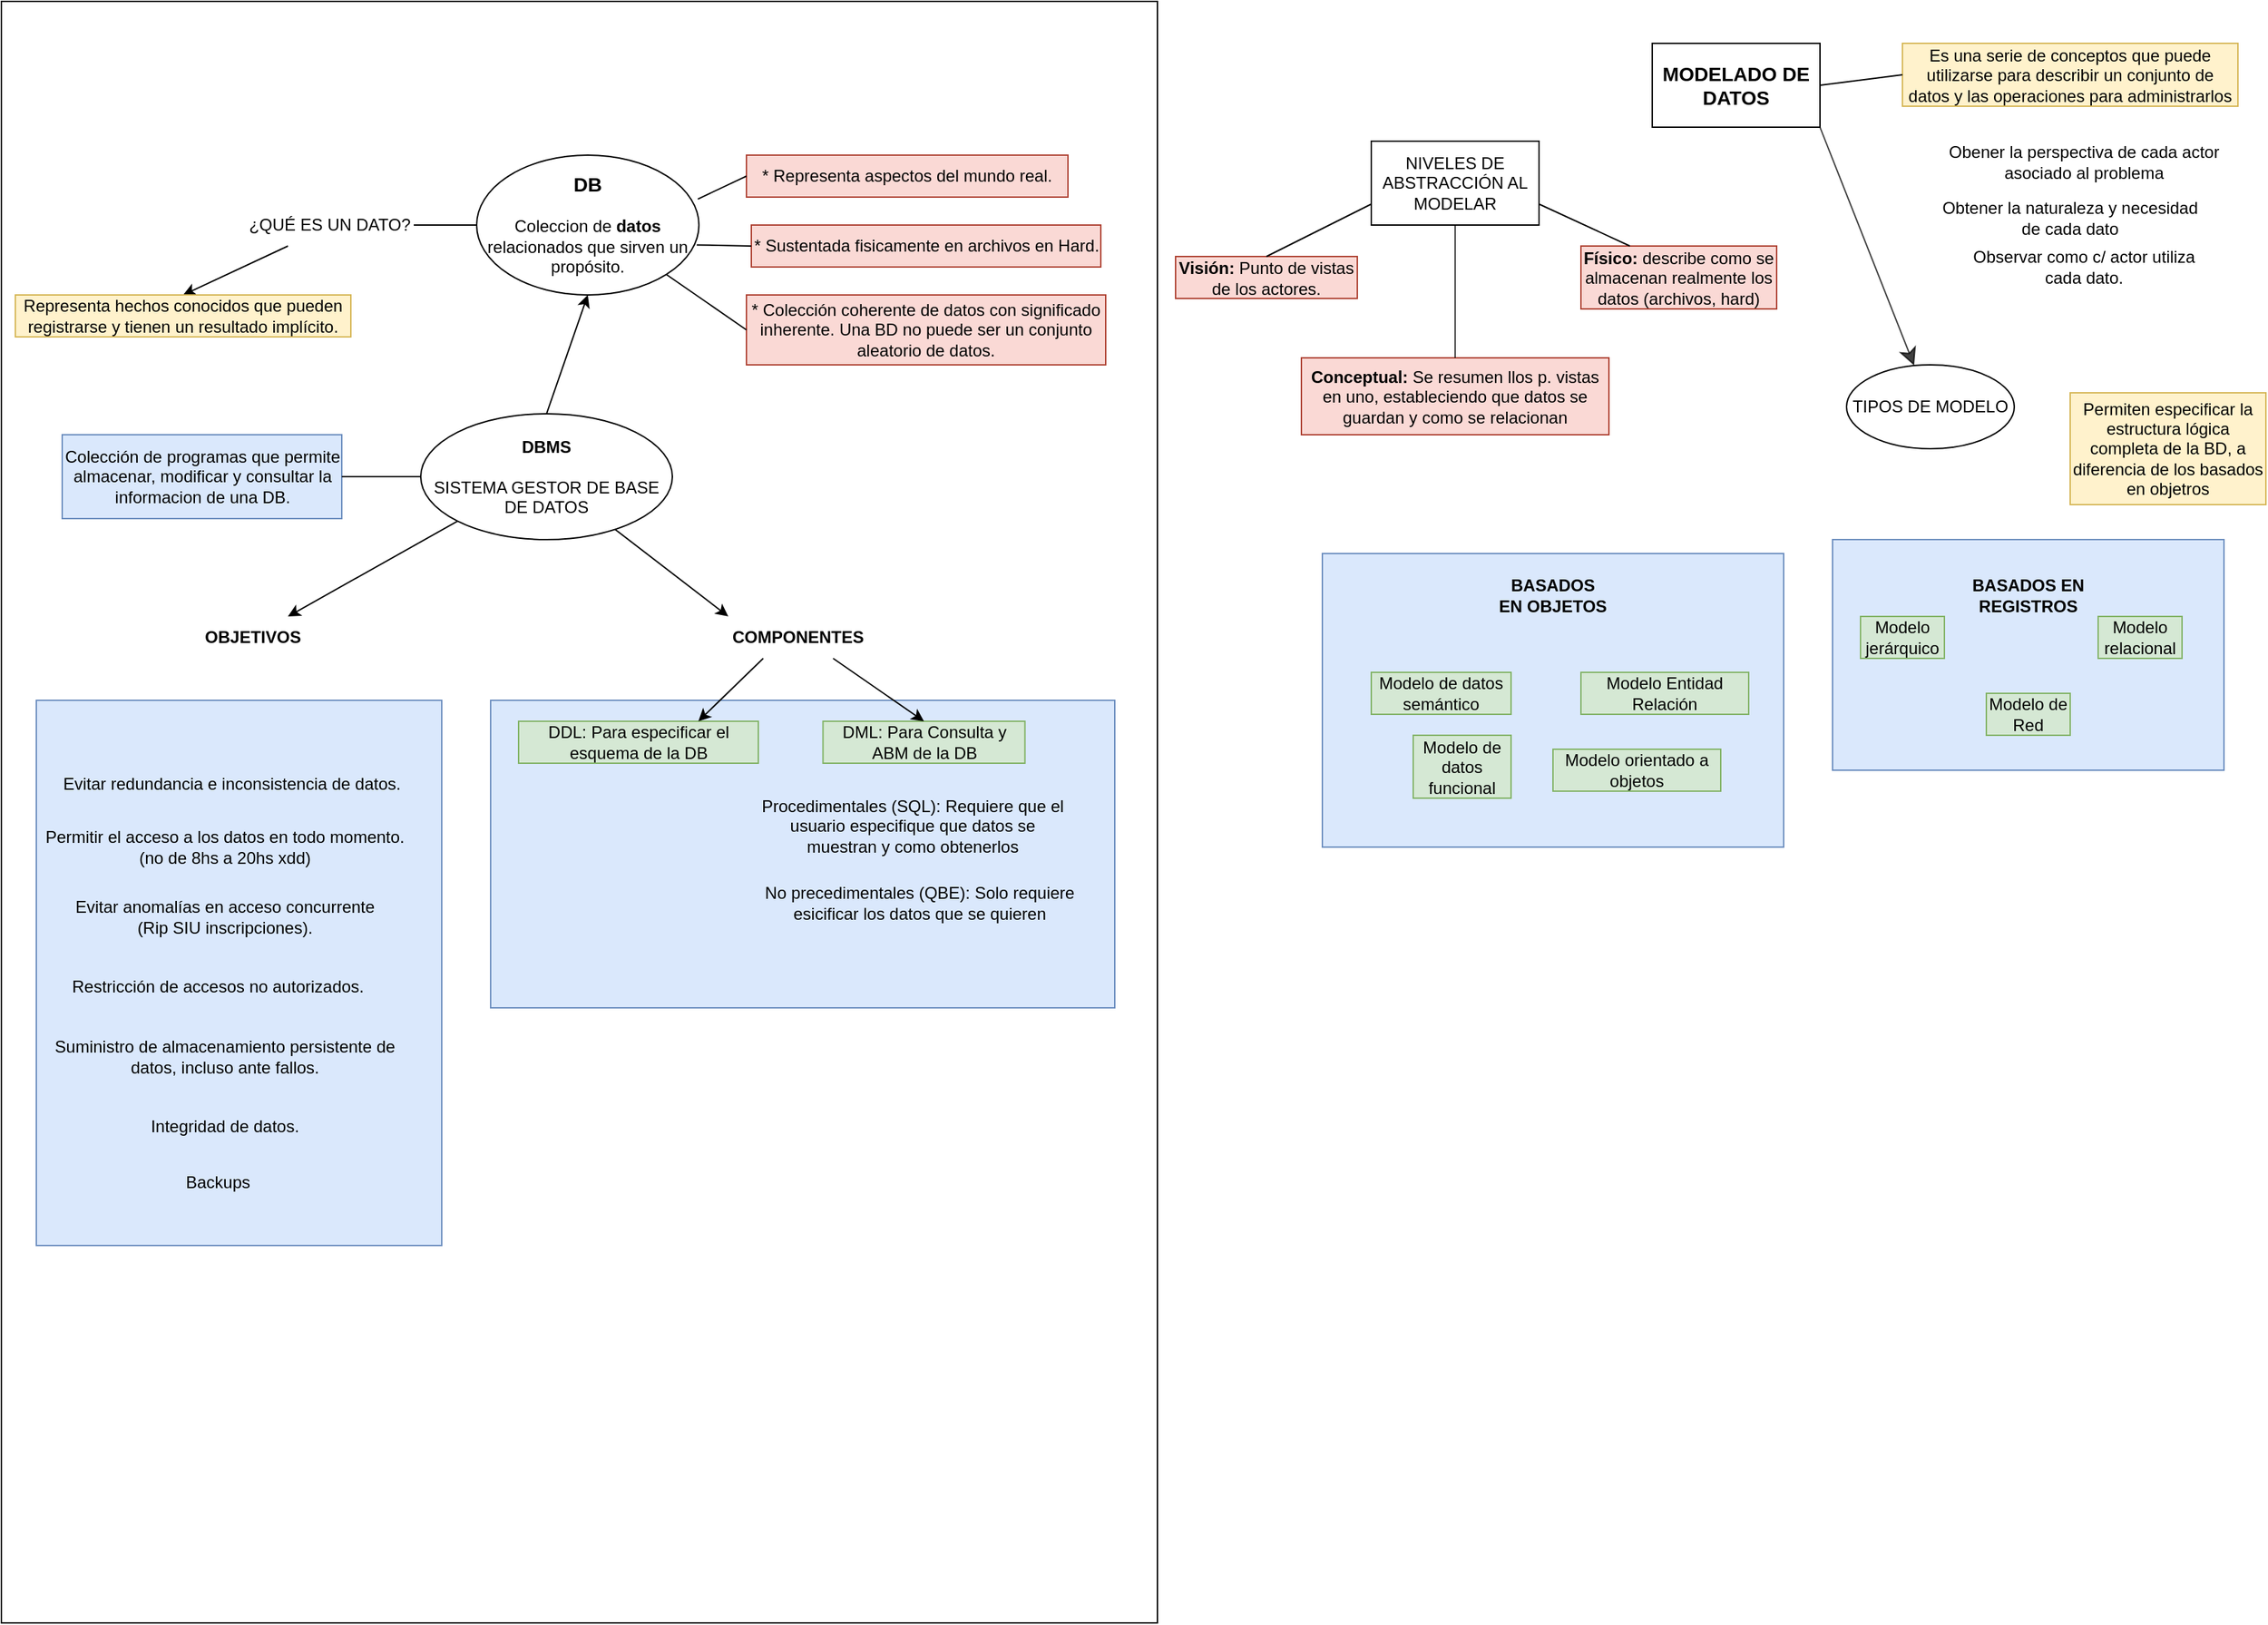 <mxfile version="17.1.2" type="github">
  <diagram id="kyv-Pfv23gA9csW_IkZh" name="Page-1">
    <mxGraphModel dx="2280" dy="804" grid="1" gridSize="10" guides="1" tooltips="1" connect="1" arrows="1" fold="1" page="1" pageScale="1" pageWidth="827" pageHeight="1169" background="#ffffff" math="0" shadow="0">
      <root>
        <mxCell id="0" />
        <mxCell id="1" parent="0" />
        <mxCell id="LoTI6cqvOIeO2nbHAi1N-47" value="" style="rounded=0;whiteSpace=wrap;html=1;fillColor=#dae8fc;strokeColor=#6c8ebf;" vertex="1" parent="1">
          <mxGeometry x="1310" y="385" width="280" height="165" as="geometry" />
        </mxCell>
        <mxCell id="LoTI6cqvOIeO2nbHAi1N-45" value="" style="rounded=0;whiteSpace=wrap;html=1;fillColor=#dae8fc;strokeColor=#6c8ebf;" vertex="1" parent="1">
          <mxGeometry x="945" y="395" width="330" height="210" as="geometry" />
        </mxCell>
        <mxCell id="LoTI6cqvOIeO2nbHAi1N-2" value="" style="rounded=0;whiteSpace=wrap;html=1;" vertex="1" parent="1">
          <mxGeometry width="827" height="1160" as="geometry" />
        </mxCell>
        <mxCell id="LoTI6cqvOIeO2nbHAi1N-4" value="" style="rounded=0;whiteSpace=wrap;html=1;fillColor=#dae8fc;strokeColor=#6c8ebf;" vertex="1" parent="1">
          <mxGeometry x="350" y="500" width="446.5" height="220" as="geometry" />
        </mxCell>
        <mxCell id="82b8sqedpG5tDT-W9cHj-2" value="&lt;h3&gt;&lt;b&gt;DB&lt;/b&gt;&lt;/h3&gt;Coleccion de &lt;b&gt;datos &lt;/b&gt;relacionados que sirven un propósito.&lt;br&gt;&lt;br&gt;" style="ellipse;whiteSpace=wrap;html=1;" parent="1" vertex="1">
          <mxGeometry x="340" y="110" width="159" height="100" as="geometry" />
        </mxCell>
        <mxCell id="82b8sqedpG5tDT-W9cHj-5" value="* Representa aspectos del mundo real." style="text;html=1;strokeColor=#ae4132;fillColor=#fad9d5;align=center;verticalAlign=middle;whiteSpace=wrap;rounded=0;" parent="1" vertex="1">
          <mxGeometry x="533" y="110" width="230" height="30" as="geometry" />
        </mxCell>
        <mxCell id="82b8sqedpG5tDT-W9cHj-6" value="* Colección coherente de datos con significado inherente. Una BD no puede ser un conjunto aleatorio de datos." style="text;html=1;strokeColor=#ae4132;fillColor=#fad9d5;align=center;verticalAlign=middle;whiteSpace=wrap;rounded=0;" parent="1" vertex="1">
          <mxGeometry x="533" y="210" width="257" height="50" as="geometry" />
        </mxCell>
        <mxCell id="hzKp8I5DXXiYu1HuEsjh-1" value="* Sustentada fisicamente en archivos en Hard." style="text;html=1;strokeColor=#ae4132;fillColor=#fad9d5;align=center;verticalAlign=middle;whiteSpace=wrap;rounded=0;" parent="1" vertex="1">
          <mxGeometry x="536.5" y="160" width="250" height="30" as="geometry" />
        </mxCell>
        <mxCell id="y5L1Ravf5SmVqJsjnQwp-1" value="&lt;b&gt;DBMS&lt;/b&gt;&lt;br&gt;&lt;br&gt;SISTEMA GESTOR DE BASE DE DATOS" style="ellipse;whiteSpace=wrap;html=1;" parent="1" vertex="1">
          <mxGeometry x="300" y="295" width="180" height="90" as="geometry" />
        </mxCell>
        <mxCell id="y5L1Ravf5SmVqJsjnQwp-2" value="OBJETIVOS" style="text;html=1;strokeColor=none;fillColor=none;align=center;verticalAlign=middle;whiteSpace=wrap;rounded=0;fontStyle=1" parent="1" vertex="1">
          <mxGeometry x="130" y="440" width="100" height="30" as="geometry" />
        </mxCell>
        <mxCell id="y5L1Ravf5SmVqJsjnQwp-19" value="COMPONENTES" style="text;html=1;strokeColor=none;fillColor=none;align=center;verticalAlign=middle;whiteSpace=wrap;rounded=0;fontStyle=1" parent="1" vertex="1">
          <mxGeometry x="520" y="440" width="100" height="30" as="geometry" />
        </mxCell>
        <mxCell id="y5L1Ravf5SmVqJsjnQwp-22" value="DDL: Para especificar el esquema de la DB" style="text;html=1;strokeColor=#82b366;fillColor=#d5e8d4;align=center;verticalAlign=middle;whiteSpace=wrap;rounded=0;" parent="1" vertex="1">
          <mxGeometry x="370" y="515" width="171.5" height="30" as="geometry" />
        </mxCell>
        <mxCell id="y5L1Ravf5SmVqJsjnQwp-23" value="DML: Para Consulta y ABM de la DB" style="text;html=1;strokeColor=#82b366;fillColor=#d5e8d4;align=center;verticalAlign=middle;whiteSpace=wrap;rounded=0;" parent="1" vertex="1">
          <mxGeometry x="587.75" y="515" width="144.5" height="30" as="geometry" />
        </mxCell>
        <mxCell id="y5L1Ravf5SmVqJsjnQwp-24" value="Procedimentales (SQL): Requiere que el usuario especifique que datos se muestran y como obtenerlos" style="text;html=1;strokeColor=none;fillColor=none;align=center;verticalAlign=middle;whiteSpace=wrap;rounded=0;" parent="1" vertex="1">
          <mxGeometry x="541.5" y="575" width="220" height="30" as="geometry" />
        </mxCell>
        <mxCell id="y5L1Ravf5SmVqJsjnQwp-25" value="No precedimentales (QBE): Solo requiere esicificar los datos que se quieren" style="text;html=1;strokeColor=none;fillColor=none;align=center;verticalAlign=middle;whiteSpace=wrap;rounded=0;" parent="1" vertex="1">
          <mxGeometry x="536.5" y="630" width="240" height="30" as="geometry" />
        </mxCell>
        <mxCell id="igbWti4xABd6nXq-48ni-3" value="" style="endArrow=classic;html=1;rounded=0;exitX=0.5;exitY=0;exitDx=0;exitDy=0;entryX=0.5;entryY=1;entryDx=0;entryDy=0;startArrow=none;" parent="1" source="y5L1Ravf5SmVqJsjnQwp-1" target="82b8sqedpG5tDT-W9cHj-2" edge="1">
          <mxGeometry width="50" height="50" relative="1" as="geometry">
            <mxPoint x="390" y="390" as="sourcePoint" />
            <mxPoint x="440" y="340" as="targetPoint" />
          </mxGeometry>
        </mxCell>
        <mxCell id="igbWti4xABd6nXq-48ni-4" value="Colección de programas que permite almacenar, modificar y consultar la informacion de una DB." style="text;html=1;strokeColor=#6c8ebf;fillColor=#dae8fc;align=center;verticalAlign=middle;whiteSpace=wrap;rounded=0;" parent="1" vertex="1">
          <mxGeometry x="43.5" y="310" width="200" height="60" as="geometry" />
        </mxCell>
        <mxCell id="igbWti4xABd6nXq-48ni-6" value="" style="endArrow=classic;html=1;rounded=0;exitX=0.25;exitY=1;exitDx=0;exitDy=0;startArrow=none;entryX=0.5;entryY=0;entryDx=0;entryDy=0;" parent="1" source="igbWti4xABd6nXq-48ni-7" target="igbWti4xABd6nXq-48ni-9" edge="1">
          <mxGeometry width="50" height="50" relative="1" as="geometry">
            <mxPoint x="390" y="300" as="sourcePoint" />
            <mxPoint x="430" y="370" as="targetPoint" />
          </mxGeometry>
        </mxCell>
        <mxCell id="igbWti4xABd6nXq-48ni-7" value="¿QUÉ ES UN DATO?" style="text;html=1;strokeColor=none;fillColor=none;align=center;verticalAlign=middle;whiteSpace=wrap;rounded=0;" parent="1" vertex="1">
          <mxGeometry x="175" y="145" width="120" height="30" as="geometry" />
        </mxCell>
        <mxCell id="igbWti4xABd6nXq-48ni-8" value="" style="endArrow=none;html=1;rounded=0;exitX=0;exitY=0.5;exitDx=0;exitDy=0;entryX=1;entryY=0.5;entryDx=0;entryDy=0;" parent="1" source="82b8sqedpG5tDT-W9cHj-2" target="igbWti4xABd6nXq-48ni-7" edge="1">
          <mxGeometry width="50" height="50" relative="1" as="geometry">
            <mxPoint x="455.104" y="225.355" as="sourcePoint" />
            <mxPoint x="520" y="250" as="targetPoint" />
          </mxGeometry>
        </mxCell>
        <mxCell id="igbWti4xABd6nXq-48ni-9" value="Representa hechos conocidos que pueden registrarse y tienen un resultado implícito." style="text;html=1;strokeColor=#d6b656;fillColor=#fff2cc;align=center;verticalAlign=middle;whiteSpace=wrap;rounded=0;" parent="1" vertex="1">
          <mxGeometry x="10" y="210" width="240" height="30" as="geometry" />
        </mxCell>
        <mxCell id="igbWti4xABd6nXq-48ni-12" value="" style="endArrow=none;html=1;rounded=0;exitX=0;exitY=0.5;exitDx=0;exitDy=0;" parent="1" source="y5L1Ravf5SmVqJsjnQwp-1" target="igbWti4xABd6nXq-48ni-4" edge="1">
          <mxGeometry width="50" height="50" relative="1" as="geometry">
            <mxPoint x="413.5" y="295" as="sourcePoint" />
            <mxPoint x="463.5" y="245" as="targetPoint" />
          </mxGeometry>
        </mxCell>
        <mxCell id="igbWti4xABd6nXq-48ni-22" value="" style="endArrow=none;html=1;rounded=0;exitX=0.995;exitY=0.314;exitDx=0;exitDy=0;exitPerimeter=0;entryX=0;entryY=0.5;entryDx=0;entryDy=0;" parent="1" source="82b8sqedpG5tDT-W9cHj-2" target="82b8sqedpG5tDT-W9cHj-5" edge="1">
          <mxGeometry width="50" height="50" relative="1" as="geometry">
            <mxPoint x="390" y="300" as="sourcePoint" />
            <mxPoint x="440" y="250" as="targetPoint" />
          </mxGeometry>
        </mxCell>
        <mxCell id="igbWti4xABd6nXq-48ni-23" value="" style="endArrow=none;html=1;rounded=0;exitX=1;exitY=1;exitDx=0;exitDy=0;entryX=0;entryY=0.5;entryDx=0;entryDy=0;" parent="1" source="82b8sqedpG5tDT-W9cHj-2" target="82b8sqedpG5tDT-W9cHj-6" edge="1">
          <mxGeometry width="50" height="50" relative="1" as="geometry">
            <mxPoint x="390" y="300" as="sourcePoint" />
            <mxPoint x="440" y="250" as="targetPoint" />
          </mxGeometry>
        </mxCell>
        <mxCell id="igbWti4xABd6nXq-48ni-24" value="" style="endArrow=none;html=1;rounded=0;exitX=0;exitY=0.5;exitDx=0;exitDy=0;entryX=0.99;entryY=0.642;entryDx=0;entryDy=0;entryPerimeter=0;" parent="1" source="hzKp8I5DXXiYu1HuEsjh-1" target="82b8sqedpG5tDT-W9cHj-2" edge="1">
          <mxGeometry width="50" height="50" relative="1" as="geometry">
            <mxPoint x="390" y="300" as="sourcePoint" />
            <mxPoint x="440" y="250" as="targetPoint" />
          </mxGeometry>
        </mxCell>
        <mxCell id="igbWti4xABd6nXq-48ni-26" value="" style="endArrow=classic;html=1;rounded=0;exitX=0;exitY=1;exitDx=0;exitDy=0;entryX=0.75;entryY=0;entryDx=0;entryDy=0;" parent="1" source="y5L1Ravf5SmVqJsjnQwp-1" target="y5L1Ravf5SmVqJsjnQwp-2" edge="1">
          <mxGeometry width="50" height="50" relative="1" as="geometry">
            <mxPoint x="413.5" y="575" as="sourcePoint" />
            <mxPoint x="463.5" y="525" as="targetPoint" />
          </mxGeometry>
        </mxCell>
        <mxCell id="igbWti4xABd6nXq-48ni-27" value="" style="endArrow=classic;html=1;rounded=0;entryX=0;entryY=0;entryDx=0;entryDy=0;" parent="1" source="y5L1Ravf5SmVqJsjnQwp-1" target="y5L1Ravf5SmVqJsjnQwp-19" edge="1">
          <mxGeometry width="50" height="50" relative="1" as="geometry">
            <mxPoint x="413.5" y="575" as="sourcePoint" />
            <mxPoint x="463.5" y="525" as="targetPoint" />
          </mxGeometry>
        </mxCell>
        <mxCell id="igbWti4xABd6nXq-48ni-31" value="" style="rounded=0;whiteSpace=wrap;html=1;fillColor=#dae8fc;strokeColor=#6c8ebf;" parent="1" vertex="1">
          <mxGeometry x="25" y="500" width="290" height="390" as="geometry" />
        </mxCell>
        <mxCell id="y5L1Ravf5SmVqJsjnQwp-3" value="Evitar redundancia e inconsistencia de datos." style="text;html=1;strokeColor=none;fillColor=none;align=center;verticalAlign=middle;whiteSpace=wrap;rounded=0;" parent="1" vertex="1">
          <mxGeometry x="10" y="545" width="310" height="30" as="geometry" />
        </mxCell>
        <mxCell id="y5L1Ravf5SmVqJsjnQwp-6" value="Permitir el acceso a los datos en todo momento. (no de 8hs a 20hs xdd)" style="text;html=1;strokeColor=none;fillColor=none;align=center;verticalAlign=middle;whiteSpace=wrap;rounded=0;" parent="1" vertex="1">
          <mxGeometry x="30" y="590" width="260" height="30" as="geometry" />
        </mxCell>
        <mxCell id="y5L1Ravf5SmVqJsjnQwp-7" value="Evitar anomalías en acceso concurrente &lt;br&gt;(Rip SIU inscripciones)." style="text;html=1;strokeColor=none;fillColor=none;align=center;verticalAlign=middle;whiteSpace=wrap;rounded=0;" parent="1" vertex="1">
          <mxGeometry x="25" y="640" width="270" height="30" as="geometry" />
        </mxCell>
        <mxCell id="y5L1Ravf5SmVqJsjnQwp-8" value="Restricción de accesos no autorizados." style="text;html=1;strokeColor=none;fillColor=none;align=center;verticalAlign=middle;whiteSpace=wrap;rounded=0;" parent="1" vertex="1">
          <mxGeometry x="30" y="690" width="250" height="30" as="geometry" />
        </mxCell>
        <mxCell id="y5L1Ravf5SmVqJsjnQwp-9" value="Suministro de almacenamiento persistente de datos, incluso ante fallos." style="text;html=1;strokeColor=none;fillColor=none;align=center;verticalAlign=middle;whiteSpace=wrap;rounded=0;" parent="1" vertex="1">
          <mxGeometry x="35" y="740" width="250" height="30" as="geometry" />
        </mxCell>
        <mxCell id="y5L1Ravf5SmVqJsjnQwp-10" value="Integridad de datos." style="text;html=1;strokeColor=none;fillColor=none;align=center;verticalAlign=middle;whiteSpace=wrap;rounded=0;" parent="1" vertex="1">
          <mxGeometry x="10" y="790" width="300" height="30" as="geometry" />
        </mxCell>
        <mxCell id="y5L1Ravf5SmVqJsjnQwp-11" value="Backups" style="text;html=1;strokeColor=none;fillColor=none;align=center;verticalAlign=middle;whiteSpace=wrap;rounded=0;" parent="1" vertex="1">
          <mxGeometry x="125" y="830" width="60" height="30" as="geometry" />
        </mxCell>
        <mxCell id="LoTI6cqvOIeO2nbHAi1N-3" style="edgeStyle=orthogonalEdgeStyle;rounded=0;orthogonalLoop=1;jettySize=auto;html=1;exitX=0.5;exitY=1;exitDx=0;exitDy=0;" edge="1" parent="1" source="igbWti4xABd6nXq-48ni-9" target="igbWti4xABd6nXq-48ni-9">
          <mxGeometry relative="1" as="geometry" />
        </mxCell>
        <mxCell id="LoTI6cqvOIeO2nbHAi1N-5" value="" style="endArrow=classic;html=1;rounded=0;exitX=0.25;exitY=1;exitDx=0;exitDy=0;entryX=0.75;entryY=0;entryDx=0;entryDy=0;" edge="1" parent="1" source="y5L1Ravf5SmVqJsjnQwp-19" target="y5L1Ravf5SmVqJsjnQwp-22">
          <mxGeometry width="50" height="50" relative="1" as="geometry">
            <mxPoint x="490" y="540" as="sourcePoint" />
            <mxPoint x="540" y="490" as="targetPoint" />
          </mxGeometry>
        </mxCell>
        <mxCell id="LoTI6cqvOIeO2nbHAi1N-6" value="" style="endArrow=classic;html=1;rounded=0;exitX=0.75;exitY=1;exitDx=0;exitDy=0;entryX=0.5;entryY=0;entryDx=0;entryDy=0;" edge="1" parent="1" source="y5L1Ravf5SmVqJsjnQwp-19" target="y5L1Ravf5SmVqJsjnQwp-23">
          <mxGeometry width="50" height="50" relative="1" as="geometry">
            <mxPoint x="490" y="540" as="sourcePoint" />
            <mxPoint x="540" y="490" as="targetPoint" />
          </mxGeometry>
        </mxCell>
        <mxCell id="LoTI6cqvOIeO2nbHAi1N-8" value="&lt;h3&gt;MODELADO DE DATOS&lt;/h3&gt;" style="rounded=0;whiteSpace=wrap;html=1;" vertex="1" parent="1">
          <mxGeometry x="1181" y="30" width="120" height="60" as="geometry" />
        </mxCell>
        <mxCell id="LoTI6cqvOIeO2nbHAi1N-9" value="NIVELES DE ABSTRACCIÓN AL MODELAR" style="rounded=0;whiteSpace=wrap;html=1;" vertex="1" parent="1">
          <mxGeometry x="980" y="100" width="120" height="60" as="geometry" />
        </mxCell>
        <mxCell id="LoTI6cqvOIeO2nbHAi1N-10" value="&lt;b&gt;Visión:&lt;/b&gt; Punto de vistas de los actores." style="text;html=1;strokeColor=#ae4132;fillColor=#fad9d5;align=center;verticalAlign=middle;whiteSpace=wrap;rounded=0;" vertex="1" parent="1">
          <mxGeometry x="840" y="182.5" width="130" height="30" as="geometry" />
        </mxCell>
        <mxCell id="LoTI6cqvOIeO2nbHAi1N-11" value="&lt;b&gt;Conceptual:&lt;/b&gt; Se resumen llos p. vistas en uno, estableciendo que datos se guardan y como se relacionan" style="text;html=1;strokeColor=#ae4132;fillColor=#fad9d5;align=center;verticalAlign=middle;whiteSpace=wrap;rounded=0;" vertex="1" parent="1">
          <mxGeometry x="930" y="255" width="220" height="55" as="geometry" />
        </mxCell>
        <mxCell id="LoTI6cqvOIeO2nbHAi1N-12" value="&lt;b&gt;Físico:&lt;/b&gt; describe como se almacenan realmente los datos (archivos, hard)" style="text;html=1;strokeColor=#ae4132;fillColor=#fad9d5;align=center;verticalAlign=middle;whiteSpace=wrap;rounded=0;" vertex="1" parent="1">
          <mxGeometry x="1130" y="175" width="140" height="45" as="geometry" />
        </mxCell>
        <mxCell id="LoTI6cqvOIeO2nbHAi1N-14" value="Es una serie de conceptos que puede utilizarse para describir un conjunto de datos y las operaciones para administrarlos" style="text;html=1;strokeColor=#d6b656;fillColor=#fff2cc;align=center;verticalAlign=middle;whiteSpace=wrap;rounded=0;" vertex="1" parent="1">
          <mxGeometry x="1360" y="30" width="240" height="45" as="geometry" />
        </mxCell>
        <mxCell id="LoTI6cqvOIeO2nbHAi1N-15" value="" style="endArrow=none;html=1;rounded=0;exitX=1;exitY=0.5;exitDx=0;exitDy=0;entryX=0;entryY=0.5;entryDx=0;entryDy=0;" edge="1" parent="1" source="LoTI6cqvOIeO2nbHAi1N-8" target="LoTI6cqvOIeO2nbHAi1N-14">
          <mxGeometry width="50" height="50" relative="1" as="geometry">
            <mxPoint x="740" y="340" as="sourcePoint" />
            <mxPoint x="790" y="290" as="targetPoint" />
          </mxGeometry>
        </mxCell>
        <mxCell id="LoTI6cqvOIeO2nbHAi1N-16" value="" style="endArrow=none;html=1;rounded=0;exitX=0.25;exitY=0;exitDx=0;exitDy=0;entryX=1;entryY=0.75;entryDx=0;entryDy=0;" edge="1" parent="1" source="LoTI6cqvOIeO2nbHAi1N-12" target="LoTI6cqvOIeO2nbHAi1N-9">
          <mxGeometry width="50" height="50" relative="1" as="geometry">
            <mxPoint x="740" y="340" as="sourcePoint" />
            <mxPoint x="790" y="290" as="targetPoint" />
          </mxGeometry>
        </mxCell>
        <mxCell id="LoTI6cqvOIeO2nbHAi1N-18" value="" style="endArrow=none;html=1;rounded=0;exitX=0.5;exitY=0;exitDx=0;exitDy=0;entryX=0;entryY=0.75;entryDx=0;entryDy=0;" edge="1" parent="1" source="LoTI6cqvOIeO2nbHAi1N-10" target="LoTI6cqvOIeO2nbHAi1N-9">
          <mxGeometry width="50" height="50" relative="1" as="geometry">
            <mxPoint x="740" y="340" as="sourcePoint" />
            <mxPoint x="790" y="290" as="targetPoint" />
          </mxGeometry>
        </mxCell>
        <mxCell id="LoTI6cqvOIeO2nbHAi1N-22" value="" style="endArrow=none;html=1;rounded=0;shadow=0;sketch=0;startSize=10;endSize=10;strokeColor=default;strokeWidth=1;opacity=75;jumpSize=10;entryX=0.5;entryY=0;entryDx=0;entryDy=0;exitX=0.5;exitY=1;exitDx=0;exitDy=0;" edge="1" parent="1" source="LoTI6cqvOIeO2nbHAi1N-9" target="LoTI6cqvOIeO2nbHAi1N-11">
          <mxGeometry width="50" height="50" relative="1" as="geometry">
            <mxPoint x="980" y="60" as="sourcePoint" />
            <mxPoint x="920" y="90" as="targetPoint" />
          </mxGeometry>
        </mxCell>
        <mxCell id="LoTI6cqvOIeO2nbHAi1N-24" value="TIPOS DE MODELO" style="ellipse;whiteSpace=wrap;html=1;" vertex="1" parent="1">
          <mxGeometry x="1320" y="260" width="120" height="60" as="geometry" />
        </mxCell>
        <mxCell id="LoTI6cqvOIeO2nbHAi1N-25" value="" style="endArrow=classic;html=1;rounded=0;shadow=0;sketch=0;startSize=10;endSize=10;strokeColor=default;strokeWidth=1;opacity=75;jumpSize=10;exitX=1;exitY=1;exitDx=0;exitDy=0;" edge="1" parent="1" source="LoTI6cqvOIeO2nbHAi1N-8" target="LoTI6cqvOIeO2nbHAi1N-24">
          <mxGeometry width="50" height="50" relative="1" as="geometry">
            <mxPoint x="940" y="210" as="sourcePoint" />
            <mxPoint x="990" y="160" as="targetPoint" />
          </mxGeometry>
        </mxCell>
        <mxCell id="LoTI6cqvOIeO2nbHAi1N-26" value="&lt;b&gt;BASADOS EN OBJETOS&lt;/b&gt;" style="text;html=1;strokeColor=none;fillColor=none;align=center;verticalAlign=middle;whiteSpace=wrap;rounded=0;" vertex="1" parent="1">
          <mxGeometry x="1070" y="410" width="80" height="30" as="geometry" />
        </mxCell>
        <mxCell id="LoTI6cqvOIeO2nbHAi1N-30" value="Modelo de datos funcional" style="text;html=1;strokeColor=#82b366;fillColor=#d5e8d4;align=center;verticalAlign=middle;whiteSpace=wrap;rounded=0;" vertex="1" parent="1">
          <mxGeometry x="1010" y="525" width="70" height="45" as="geometry" />
        </mxCell>
        <mxCell id="LoTI6cqvOIeO2nbHAi1N-31" value="Modelo de datos semántico" style="text;html=1;strokeColor=#82b366;fillColor=#d5e8d4;align=center;verticalAlign=middle;whiteSpace=wrap;rounded=0;" vertex="1" parent="1">
          <mxGeometry x="980" y="480" width="100" height="30" as="geometry" />
        </mxCell>
        <mxCell id="LoTI6cqvOIeO2nbHAi1N-32" value="Modelo orientado a objetos" style="text;html=1;strokeColor=#82b366;fillColor=#d5e8d4;align=center;verticalAlign=middle;whiteSpace=wrap;rounded=0;" vertex="1" parent="1">
          <mxGeometry x="1110" y="535" width="120" height="30" as="geometry" />
        </mxCell>
        <mxCell id="LoTI6cqvOIeO2nbHAi1N-33" value="Modelo Entidad Relación" style="text;html=1;strokeColor=#82b366;fillColor=#d5e8d4;align=center;verticalAlign=middle;whiteSpace=wrap;rounded=0;" vertex="1" parent="1">
          <mxGeometry x="1130" y="480" width="120" height="30" as="geometry" />
        </mxCell>
        <mxCell id="LoTI6cqvOIeO2nbHAi1N-35" value="&lt;b&gt;BASADOS EN REGISTROS&lt;/b&gt;" style="text;html=1;strokeColor=none;fillColor=none;align=center;verticalAlign=middle;whiteSpace=wrap;rounded=0;" vertex="1" parent="1">
          <mxGeometry x="1405" y="410" width="90" height="30" as="geometry" />
        </mxCell>
        <mxCell id="LoTI6cqvOIeO2nbHAi1N-36" value="Permiten especificar la estructura lógica completa de la BD, a diferencia de los basados en objetros" style="text;html=1;strokeColor=#d6b656;fillColor=#fff2cc;align=center;verticalAlign=middle;whiteSpace=wrap;rounded=0;" vertex="1" parent="1">
          <mxGeometry x="1480" y="280" width="140" height="80" as="geometry" />
        </mxCell>
        <mxCell id="LoTI6cqvOIeO2nbHAi1N-37" value="Modelo relacional" style="text;html=1;strokeColor=#82b366;fillColor=#d5e8d4;align=center;verticalAlign=middle;whiteSpace=wrap;rounded=0;" vertex="1" parent="1">
          <mxGeometry x="1500" y="440" width="60" height="30" as="geometry" />
        </mxCell>
        <mxCell id="LoTI6cqvOIeO2nbHAi1N-38" value="Modelo jerárquico" style="text;html=1;strokeColor=#82b366;fillColor=#d5e8d4;align=center;verticalAlign=middle;whiteSpace=wrap;rounded=0;" vertex="1" parent="1">
          <mxGeometry x="1330" y="440" width="60" height="30" as="geometry" />
        </mxCell>
        <mxCell id="LoTI6cqvOIeO2nbHAi1N-39" value="Modelo de Red" style="text;html=1;strokeColor=#82b366;fillColor=#d5e8d4;align=center;verticalAlign=middle;whiteSpace=wrap;rounded=0;" vertex="1" parent="1">
          <mxGeometry x="1420" y="495" width="60" height="30" as="geometry" />
        </mxCell>
        <mxCell id="LoTI6cqvOIeO2nbHAi1N-41" style="edgeStyle=orthogonalEdgeStyle;rounded=0;sketch=0;jumpSize=10;orthogonalLoop=1;jettySize=auto;html=1;exitX=0.5;exitY=1;exitDx=0;exitDy=0;shadow=0;endArrow=none;endFill=0;startSize=10;endSize=10;strokeColor=default;strokeWidth=1;opacity=75;" edge="1" parent="1" source="LoTI6cqvOIeO2nbHAi1N-33" target="LoTI6cqvOIeO2nbHAi1N-33">
          <mxGeometry relative="1" as="geometry" />
        </mxCell>
        <mxCell id="LoTI6cqvOIeO2nbHAi1N-48" style="edgeStyle=orthogonalEdgeStyle;rounded=0;sketch=0;jumpSize=10;orthogonalLoop=1;jettySize=auto;html=1;exitX=0.5;exitY=1;exitDx=0;exitDy=0;shadow=0;endArrow=none;endFill=0;startSize=10;endSize=10;strokeColor=default;strokeWidth=1;opacity=75;" edge="1" parent="1" source="LoTI6cqvOIeO2nbHAi1N-35" target="LoTI6cqvOIeO2nbHAi1N-35">
          <mxGeometry relative="1" as="geometry" />
        </mxCell>
        <mxCell id="LoTI6cqvOIeO2nbHAi1N-50" value="Obtener la naturaleza y necesidad de cada dato" style="text;html=1;strokeColor=none;fillColor=none;align=center;verticalAlign=middle;whiteSpace=wrap;rounded=0;" vertex="1" parent="1">
          <mxGeometry x="1380" y="140" width="200" height="30" as="geometry" />
        </mxCell>
        <mxCell id="LoTI6cqvOIeO2nbHAi1N-51" value="Obener la perspectiva de cada actor asociado al problema" style="text;html=1;strokeColor=none;fillColor=none;align=center;verticalAlign=middle;whiteSpace=wrap;rounded=0;" vertex="1" parent="1">
          <mxGeometry x="1380" y="100" width="220" height="30" as="geometry" />
        </mxCell>
        <mxCell id="LoTI6cqvOIeO2nbHAi1N-52" value="Observar como c/ actor utiliza cada dato." style="text;html=1;strokeColor=none;fillColor=none;align=center;verticalAlign=middle;whiteSpace=wrap;rounded=0;" vertex="1" parent="1">
          <mxGeometry x="1405" y="175" width="170" height="30" as="geometry" />
        </mxCell>
      </root>
    </mxGraphModel>
  </diagram>
</mxfile>

